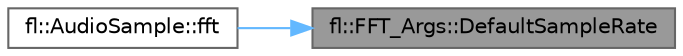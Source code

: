 digraph "fl::FFT_Args::DefaultSampleRate"
{
 // INTERACTIVE_SVG=YES
 // LATEX_PDF_SIZE
  bgcolor="transparent";
  edge [fontname=Helvetica,fontsize=10,labelfontname=Helvetica,labelfontsize=10];
  node [fontname=Helvetica,fontsize=10,shape=box,height=0.2,width=0.4];
  rankdir="RL";
  Node1 [id="Node000001",label="fl::FFT_Args::DefaultSampleRate",height=0.2,width=0.4,color="gray40", fillcolor="grey60", style="filled", fontcolor="black",tooltip=" "];
  Node1 -> Node2 [id="edge1_Node000001_Node000002",dir="back",color="steelblue1",style="solid",tooltip=" "];
  Node2 [id="Node000002",label="fl::AudioSample::fft",height=0.2,width=0.4,color="grey40", fillcolor="white", style="filled",URL="$d0/de1/classfl_1_1_audio_sample_ac64f8011dd28714299f3ae7c1d8753eb.html#ac64f8011dd28714299f3ae7c1d8753eb",tooltip=" "];
}
